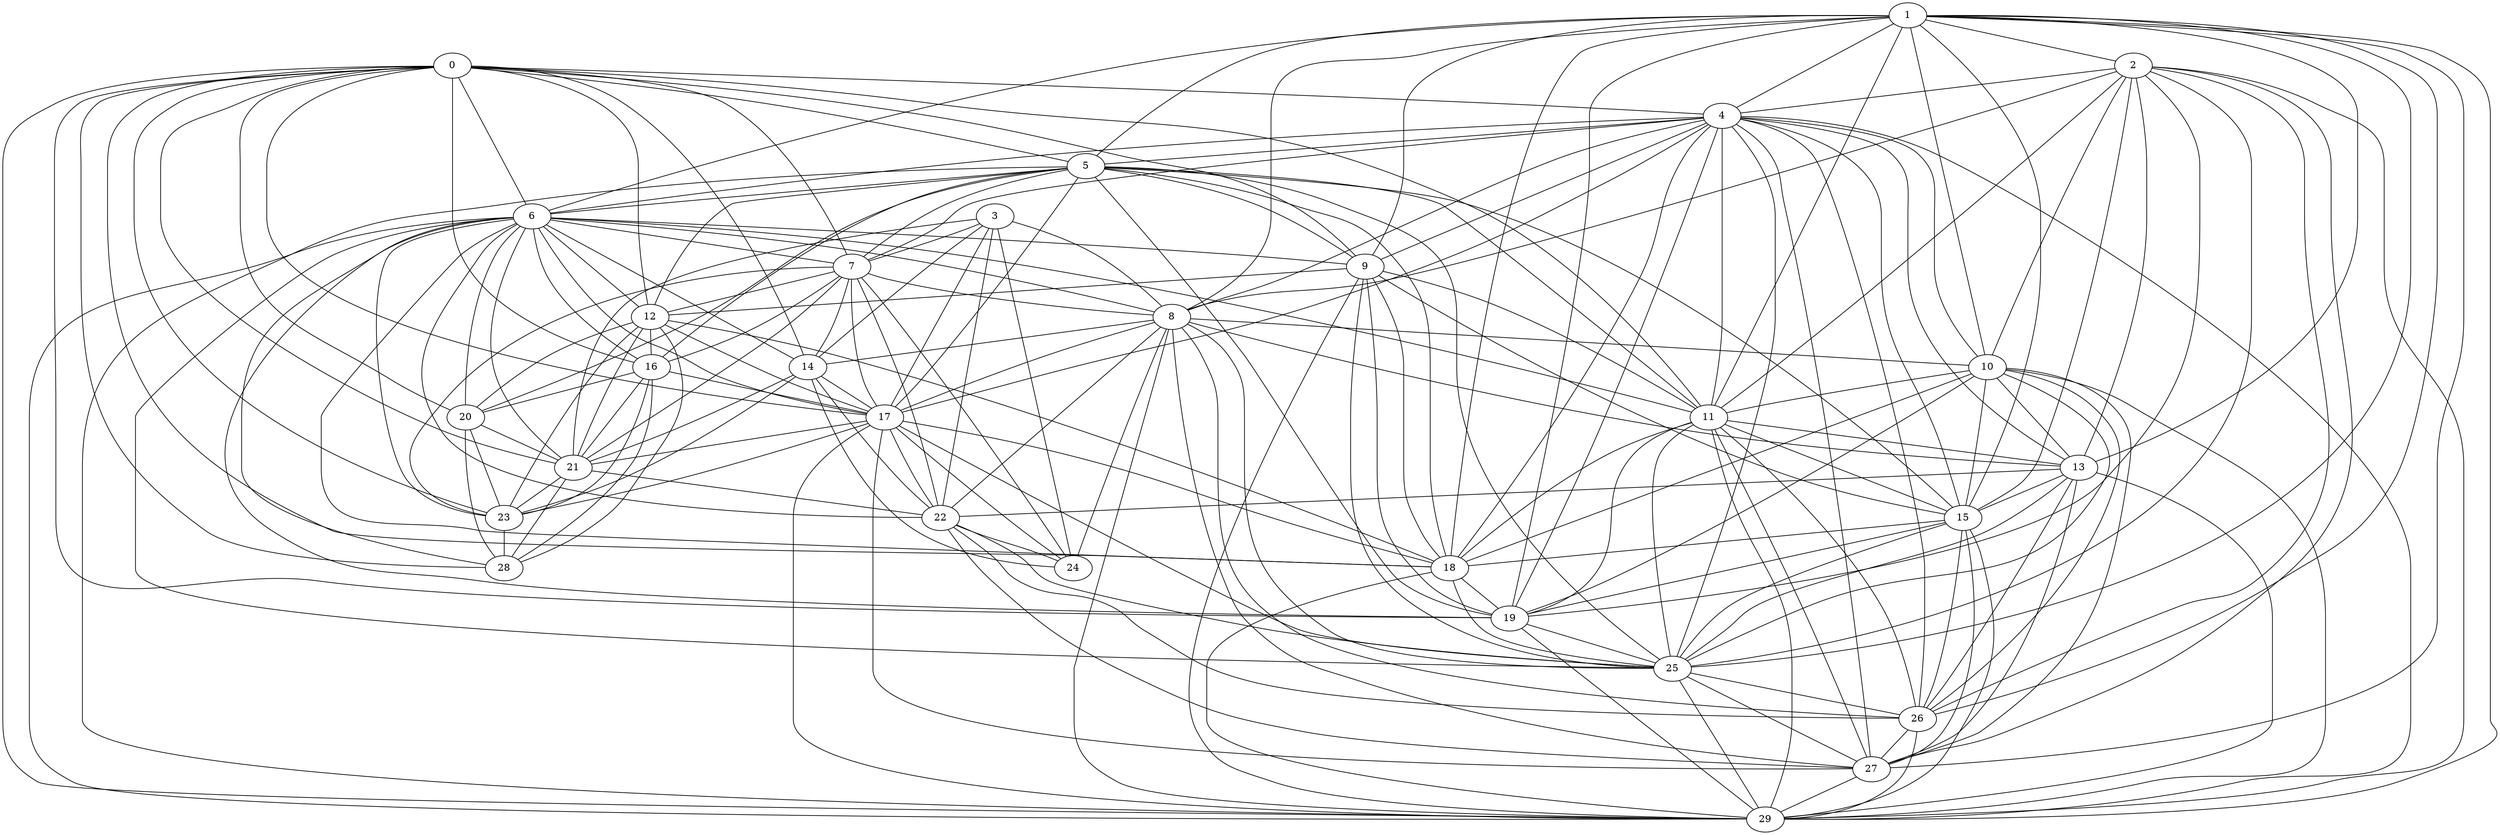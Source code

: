 graph {
	0 [label=0]
	1 [label=1]
	2 [label=2]
	3 [label=3]
	4 [label=4]
	5 [label=5]
	6 [label=6]
	7 [label=7]
	8 [label=8]
	9 [label=9]
	10 [label=10]
	11 [label=11]
	12 [label=12]
	13 [label=13]
	14 [label=14]
	15 [label=15]
	16 [label=16]
	17 [label=17]
	18 [label=18]
	19 [label=19]
	20 [label=20]
	21 [label=21]
	22 [label=22]
	23 [label=23]
	24 [label=24]
	25 [label=25]
	26 [label=26]
	27 [label=27]
	28 [label=28]
	29 [label=29]
	0 -- 4
	0 -- 5
	0 -- 6
	0 -- 7
	0 -- 9
	0 -- 11
	0 -- 12
	0 -- 14
	0 -- 16
	0 -- 17
	0 -- 18
	0 -- 19
	0 -- 20
	0 -- 21
	0 -- 23
	0 -- 28
	0 -- 29
	1 -- 2
	1 -- 4
	1 -- 5
	1 -- 6
	1 -- 8
	1 -- 9
	1 -- 10
	1 -- 11
	1 -- 13
	1 -- 15
	1 -- 18
	1 -- 19
	1 -- 25
	1 -- 26
	1 -- 27
	1 -- 29
	2 -- 4
	2 -- 8
	2 -- 10
	2 -- 11
	2 -- 13
	2 -- 15
	2 -- 19
	2 -- 25
	2 -- 26
	2 -- 27
	2 -- 29
	3 -- 7
	3 -- 8
	3 -- 14
	3 -- 17
	3 -- 21
	3 -- 22
	3 -- 24
	4 -- 5
	4 -- 6
	4 -- 7
	4 -- 8
	4 -- 9
	4 -- 10
	4 -- 11
	4 -- 13
	4 -- 15
	4 -- 17
	4 -- 18
	4 -- 19
	4 -- 25
	4 -- 26
	4 -- 27
	4 -- 29
	5 -- 6
	5 -- 7
	5 -- 9
	5 -- 11
	5 -- 12
	5 -- 15
	5 -- 16
	5 -- 17
	5 -- 18
	5 -- 19
	5 -- 20
	5 -- 25
	5 -- 29
	6 -- 7
	6 -- 8
	6 -- 9
	6 -- 11
	6 -- 12
	6 -- 14
	6 -- 16
	6 -- 17
	6 -- 18
	6 -- 19
	6 -- 20
	6 -- 21
	6 -- 22
	6 -- 23
	6 -- 25
	6 -- 28
	6 -- 29
	7 -- 8
	7 -- 12
	7 -- 14
	7 -- 16
	7 -- 17
	7 -- 21
	7 -- 22
	7 -- 23
	7 -- 24
	8 -- 10
	8 -- 13
	8 -- 14
	8 -- 17
	8 -- 22
	8 -- 24
	8 -- 25
	8 -- 26
	8 -- 27
	8 -- 29
	9 -- 11
	9 -- 12
	9 -- 15
	9 -- 18
	9 -- 19
	9 -- 25
	9 -- 29
	10 -- 11
	10 -- 13
	10 -- 15
	10 -- 18
	10 -- 19
	10 -- 25
	10 -- 26
	10 -- 27
	10 -- 29
	11 -- 13
	11 -- 15
	11 -- 18
	11 -- 19
	11 -- 25
	11 -- 26
	11 -- 27
	11 -- 29
	12 -- 16
	12 -- 17
	12 -- 18
	12 -- 20
	12 -- 21
	12 -- 23
	12 -- 28
	13 -- 15
	13 -- 22
	13 -- 25
	13 -- 26
	13 -- 27
	13 -- 29
	14 -- 17
	14 -- 21
	14 -- 22
	14 -- 23
	14 -- 24
	15 -- 18
	15 -- 19
	15 -- 25
	15 -- 26
	15 -- 27
	15 -- 29
	16 -- 17
	16 -- 20
	16 -- 21
	16 -- 23
	16 -- 28
	17 -- 18
	17 -- 21
	17 -- 22
	17 -- 23
	17 -- 24
	17 -- 25
	17 -- 27
	17 -- 29
	18 -- 19
	18 -- 25
	18 -- 29
	19 -- 25
	19 -- 29
	20 -- 21
	20 -- 23
	20 -- 28
	21 -- 22
	21 -- 23
	21 -- 28
	22 -- 24
	22 -- 25
	22 -- 26
	22 -- 27
	23 -- 28
	25 -- 26
	25 -- 27
	25 -- 29
	26 -- 27
	26 -- 29
	27 -- 29
}
